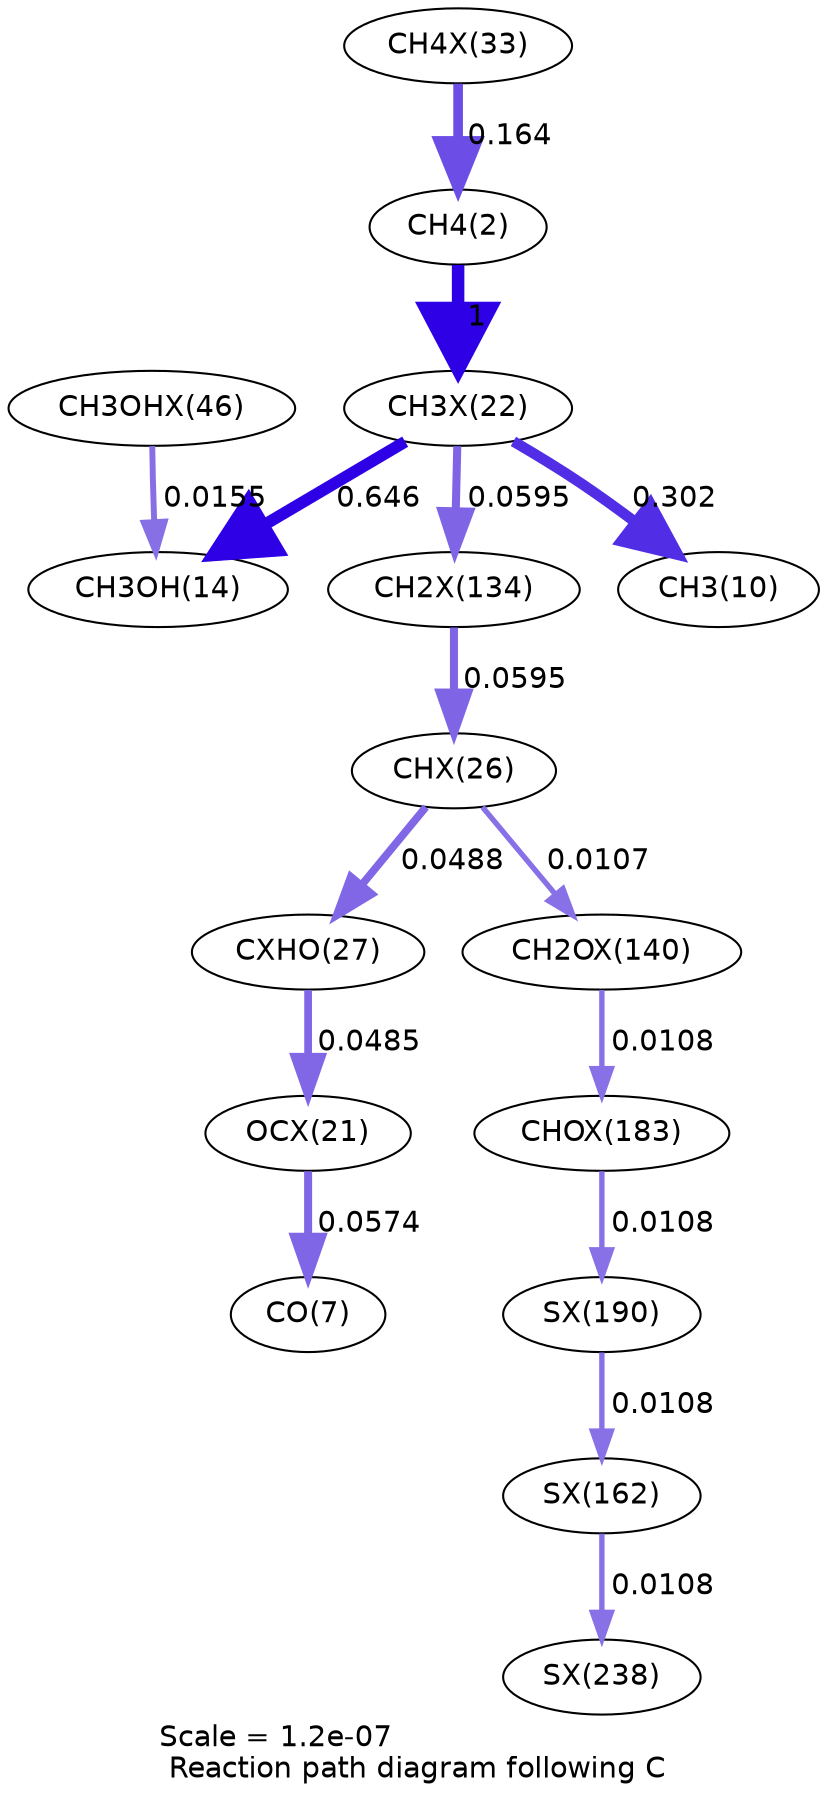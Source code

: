 digraph reaction_paths {
center=1;
s36 -> s4[fontname="Helvetica", penwidth=4.63, arrowsize=2.32, color="0.7, 0.664, 0.9"
, label=" 0.164"];
s4 -> s32[fontname="Helvetica", penwidth=6, arrowsize=3, color="0.7, 1.5, 0.9"
, label=" 1"];
s32 -> s12[fontname="Helvetica", penwidth=5.1, arrowsize=2.55, color="0.7, 0.802, 0.9"
, label=" 0.302"];
s32 -> s16[fontname="Helvetica", penwidth=5.67, arrowsize=2.84, color="0.7, 1.15, 0.9"
, label=" 0.646"];
s32 -> s44[fontname="Helvetica", penwidth=3.87, arrowsize=1.94, color="0.7, 0.56, 0.9"
, label=" 0.0595"];
s43 -> s16[fontname="Helvetica", penwidth=2.85, arrowsize=1.43, color="0.7, 0.515, 0.9"
, label=" 0.0155"];
s44 -> s34[fontname="Helvetica", penwidth=3.87, arrowsize=1.94, color="0.7, 0.56, 0.9"
, label=" 0.0595"];
s34 -> s35[fontname="Helvetica", penwidth=3.72, arrowsize=1.86, color="0.7, 0.549, 0.9"
, label=" 0.0488"];
s34 -> s46[fontname="Helvetica", penwidth=2.58, arrowsize=1.29, color="0.7, 0.511, 0.9"
, label=" 0.0107"];
s35 -> s31[fontname="Helvetica", penwidth=3.72, arrowsize=1.86, color="0.7, 0.549, 0.9"
, label=" 0.0485"];
s31 -> s9[fontname="Helvetica", penwidth=3.84, arrowsize=1.92, color="0.7, 0.557, 0.9"
, label=" 0.0574"];
s46 -> s54[fontname="Helvetica", penwidth=2.58, arrowsize=1.29, color="0.7, 0.511, 0.9"
, label=" 0.0108"];
s54 -> s56[fontname="Helvetica", penwidth=2.58, arrowsize=1.29, color="0.7, 0.511, 0.9"
, label=" 0.0108"];
s56 -> s48[fontname="Helvetica", penwidth=2.58, arrowsize=1.29, color="0.7, 0.511, 0.9"
, label=" 0.0108"];
s48 -> s58[fontname="Helvetica", penwidth=2.58, arrowsize=1.29, color="0.7, 0.511, 0.9"
, label=" 0.0108"];
s4 [ fontname="Helvetica", label="CH4(2)"];
s9 [ fontname="Helvetica", label="CO(7)"];
s12 [ fontname="Helvetica", label="CH3(10)"];
s16 [ fontname="Helvetica", label="CH3OH(14)"];
s31 [ fontname="Helvetica", label="OCX(21)"];
s32 [ fontname="Helvetica", label="CH3X(22)"];
s34 [ fontname="Helvetica", label="CHX(26)"];
s35 [ fontname="Helvetica", label="CXHO(27)"];
s36 [ fontname="Helvetica", label="CH4X(33)"];
s43 [ fontname="Helvetica", label="CH3OHX(46)"];
s44 [ fontname="Helvetica", label="CH2X(134)"];
s46 [ fontname="Helvetica", label="CH2OX(140)"];
s48 [ fontname="Helvetica", label="SX(162)"];
s54 [ fontname="Helvetica", label="CHOX(183)"];
s56 [ fontname="Helvetica", label="SX(190)"];
s58 [ fontname="Helvetica", label="SX(238)"];
 label = "Scale = 1.2e-07\l Reaction path diagram following C";
 fontname = "Helvetica";
}
